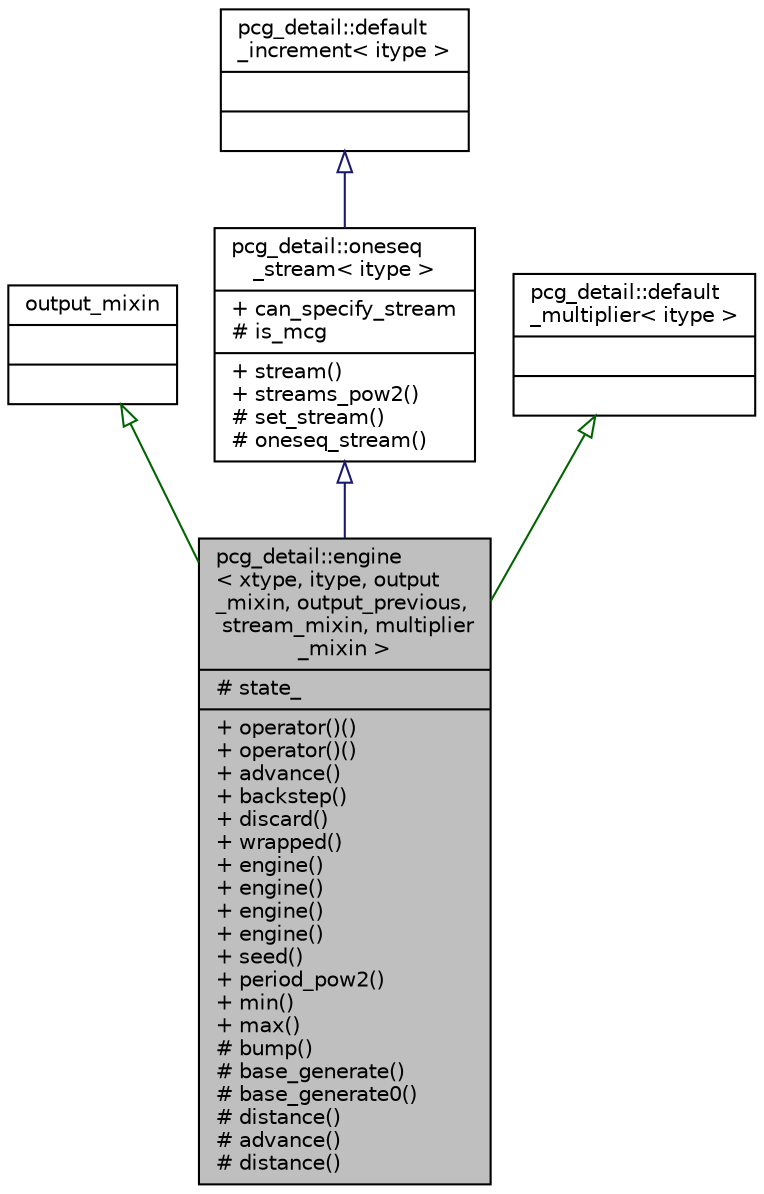 digraph "pcg_detail::engine&lt; xtype, itype, output_mixin, output_previous, stream_mixin, multiplier_mixin &gt;"
{
 // LATEX_PDF_SIZE
  edge [fontname="Helvetica",fontsize="10",labelfontname="Helvetica",labelfontsize="10"];
  node [fontname="Helvetica",fontsize="10",shape=record];
  Node1 [label="{pcg_detail::engine\l\< xtype, itype, output\l_mixin, output_previous,\l stream_mixin, multiplier\l_mixin \>\n|# state_\l|+ operator()()\l+ operator()()\l+ advance()\l+ backstep()\l+ discard()\l+ wrapped()\l+ engine()\l+ engine()\l+ engine()\l+ engine()\l+ seed()\l+ period_pow2()\l+ min()\l+ max()\l# bump()\l# base_generate()\l# base_generate0()\l# distance()\l# advance()\l# distance()\l}",height=0.2,width=0.4,color="black", fillcolor="grey75", style="filled", fontcolor="black",tooltip=" "];
  Node2 -> Node1 [dir="back",color="darkgreen",fontsize="10",style="solid",arrowtail="onormal",fontname="Helvetica"];
  Node2 [label="{output_mixin\n||}",height=0.2,width=0.4,color="black", fillcolor="white", style="filled",URL="$classoutput__mixin.html",tooltip=" "];
  Node3 -> Node1 [dir="back",color="midnightblue",fontsize="10",style="solid",arrowtail="onormal",fontname="Helvetica"];
  Node3 [label="{pcg_detail::oneseq\l_stream\< itype \>\n|+ can_specify_stream\l# is_mcg\l|+ stream()\l+ streams_pow2()\l# set_stream()\l# oneseq_stream()\l}",height=0.2,width=0.4,color="black", fillcolor="white", style="filled",URL="$classpcg__detail_1_1oneseq__stream.html",tooltip=" "];
  Node4 -> Node3 [dir="back",color="midnightblue",fontsize="10",style="solid",arrowtail="onormal",fontname="Helvetica"];
  Node4 [label="{pcg_detail::default\l_increment\< itype \>\n||}",height=0.2,width=0.4,color="black", fillcolor="white", style="filled",URL="$structpcg__detail_1_1default__increment.html",tooltip=" "];
  Node5 -> Node1 [dir="back",color="darkgreen",fontsize="10",style="solid",arrowtail="onormal",fontname="Helvetica"];
  Node5 [label="{pcg_detail::default\l_multiplier\< itype \>\n||}",height=0.2,width=0.4,color="black", fillcolor="white", style="filled",URL="$structpcg__detail_1_1default__multiplier.html",tooltip=" "];
}
